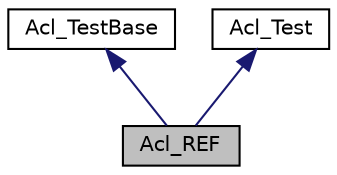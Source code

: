 digraph G
{
  edge [fontname="Helvetica",fontsize="10",labelfontname="Helvetica",labelfontsize="10"];
  node [fontname="Helvetica",fontsize="10",shape=record];
  Node1 [label="Acl_REF",height=0.2,width=0.4,color="black", fillcolor="grey75", style="filled" fontcolor="black"];
  Node2 -> Node1 [dir=back,color="midnightblue",fontsize="10",style="solid"];
  Node2 [label="Acl_TestBase",height=0.2,width=0.4,color="black", fillcolor="white", style="filled",URL="$classAcl__TestBase.htm"];
  Node3 -> Node1 [dir=back,color="midnightblue",fontsize="10",style="solid"];
  Node3 [label="Acl_Test",height=0.2,width=0.4,color="black", fillcolor="white", style="filled",URL="$interfaceAcl__Test.htm"];
}

